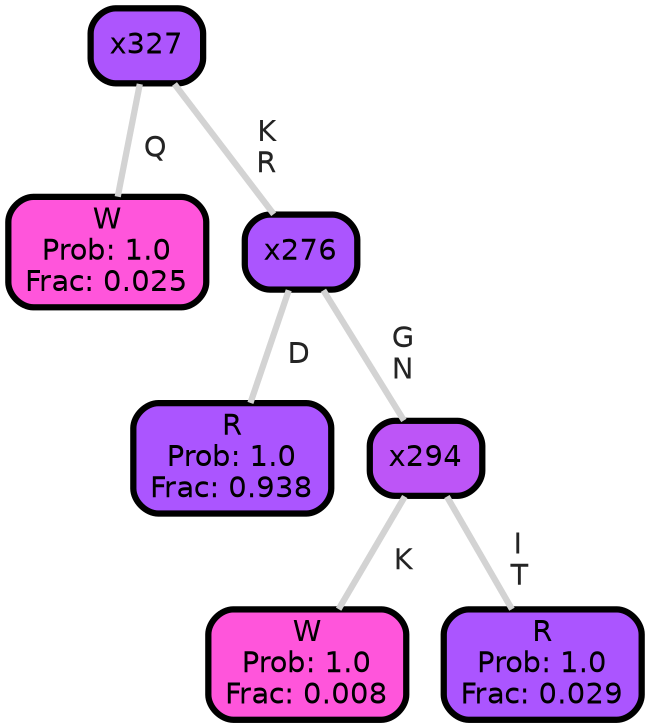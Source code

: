 graph Tree {
node [shape=box, style="filled, rounded",color="black",penwidth="3",fontcolor="black",                 fontname=helvetica] ;
graph [ranksep="0 equally", splines=straight,                 bgcolor=transparent, dpi=200] ;
edge [fontname=helvetica, fontweight=bold,fontcolor=grey14,color=lightgray] ;
0 [label="W
Prob: 1.0
Frac: 0.025", fillcolor="#ff55db"] ;
1 [label="x327", fillcolor="#ad55fd"] ;
2 [label="R
Prob: 1.0
Frac: 0.938", fillcolor="#ab55ff"] ;
3 [label="x276", fillcolor="#ab55fe"] ;
4 [label="W
Prob: 1.0
Frac: 0.008", fillcolor="#ff55db"] ;
5 [label="x294", fillcolor="#bd55f7"] ;
6 [label="R
Prob: 1.0
Frac: 0.029", fillcolor="#ab55ff"] ;
1 -- 0 [label=" Q",penwidth=3] ;
1 -- 3 [label=" K\n R",penwidth=3] ;
3 -- 2 [label=" D",penwidth=3] ;
3 -- 5 [label=" G\n N",penwidth=3] ;
5 -- 4 [label=" K",penwidth=3] ;
5 -- 6 [label=" I\n T",penwidth=3] ;
{rank = same;}}